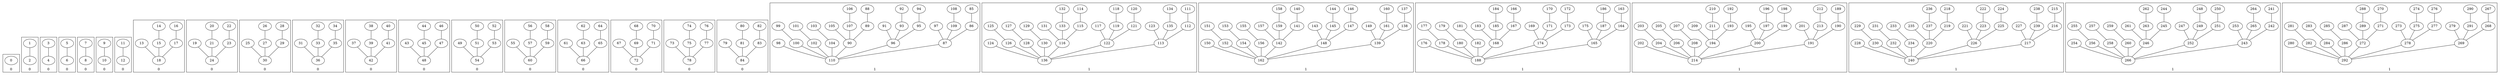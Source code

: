 graph forest_graph{
 rankdir=BT 
subgraph cluster_0{
label = "0"
"0"
;}
subgraph cluster_1{
label = "0"
"1"
"2" -- "1"
;}
subgraph cluster_2{
label = "0"
"3"
"4" -- "3"
;}
subgraph cluster_3{
label = "0"
"5"
"6" -- "5"
;}
subgraph cluster_4{
label = "0"
"7"
"8" -- "7"
;}
subgraph cluster_5{
label = "0"
"9"
"10" -- "9"
;}
subgraph cluster_6{
label = "0"
"11"
"12" -- "11"
;}
subgraph cluster_7{
label = "0"
"13"
"15" -- "14"
"17" -- "16"
"18" -- "13"
"18" -- "15"
"18" -- "17"
;}
subgraph cluster_8{
label = "0"
"19"
"21" -- "20"
"23" -- "22"
"24" -- "19"
"24" -- "21"
"24" -- "23"
;}
subgraph cluster_9{
label = "0"
"25"
"27" -- "26"
"29" -- "28"
"30" -- "25"
"30" -- "27"
"30" -- "29"
;}
subgraph cluster_10{
label = "0"
"31"
"33" -- "32"
"35" -- "34"
"36" -- "31"
"36" -- "33"
"36" -- "35"
;}
subgraph cluster_11{
label = "0"
"37"
"39" -- "38"
"41" -- "40"
"42" -- "37"
"42" -- "39"
"42" -- "41"
;}
subgraph cluster_12{
label = "0"
"43"
"45" -- "44"
"47" -- "46"
"48" -- "43"
"48" -- "45"
"48" -- "47"
;}
subgraph cluster_13{
label = "0"
"49"
"51" -- "50"
"53" -- "52"
"54" -- "49"
"54" -- "51"
"54" -- "53"
;}
subgraph cluster_14{
label = "0"
"55"
"57" -- "56"
"59" -- "58"
"60" -- "55"
"60" -- "57"
"60" -- "59"
;}
subgraph cluster_15{
label = "0"
"61"
"63" -- "62"
"65" -- "64"
"66" -- "61"
"66" -- "63"
"66" -- "65"
;}
subgraph cluster_16{
label = "0"
"67"
"69" -- "68"
"71" -- "70"
"72" -- "67"
"72" -- "69"
"72" -- "71"
;}
subgraph cluster_17{
label = "0"
"73"
"75" -- "74"
"77" -- "76"
"78" -- "73"
"78" -- "75"
"78" -- "77"
;}
subgraph cluster_18{
label = "0"
"79"
"81" -- "80"
"83" -- "82"
"84" -- "79"
"84" -- "81"
"84" -- "83"
;}
subgraph cluster_19{
label = "1"
"98"
"100" -- "99"
"102" -- "101"
"104" -- "103"
"90" -- "105"
"90" -- "107"
"90" -- "89"
"96" -- "91"
"96" -- "93"
"96" -- "95"
"87" -- "97"
"87" -- "109"
"87" -- "86"
"107" -- "106"
"89" -- "88"
"93" -- "92"
"95" -- "94"
"109" -- "108"
"86" -- "85"
"110" -- "98"
"110" -- "100"
"110" -- "102"
"110" -- "104"
"110" -- "90"
"110" -- "96"
"110" -- "87"
;}
subgraph cluster_20{
label = "1"
"124"
"126" -- "125"
"128" -- "127"
"130" -- "129"
"116" -- "131"
"116" -- "133"
"116" -- "115"
"122" -- "117"
"122" -- "119"
"122" -- "121"
"113" -- "123"
"113" -- "135"
"113" -- "112"
"133" -- "132"
"115" -- "114"
"119" -- "118"
"121" -- "120"
"135" -- "134"
"112" -- "111"
"136" -- "124"
"136" -- "126"
"136" -- "128"
"136" -- "130"
"136" -- "116"
"136" -- "122"
"136" -- "113"
;}
subgraph cluster_21{
label = "1"
"150"
"152" -- "151"
"154" -- "153"
"156" -- "155"
"142" -- "157"
"142" -- "159"
"142" -- "141"
"148" -- "143"
"148" -- "145"
"148" -- "147"
"139" -- "149"
"139" -- "161"
"139" -- "138"
"159" -- "158"
"141" -- "140"
"145" -- "144"
"147" -- "146"
"161" -- "160"
"138" -- "137"
"162" -- "150"
"162" -- "152"
"162" -- "154"
"162" -- "156"
"162" -- "142"
"162" -- "148"
"162" -- "139"
;}
subgraph cluster_22{
label = "1"
"176"
"178" -- "177"
"180" -- "179"
"182" -- "181"
"168" -- "183"
"168" -- "185"
"168" -- "167"
"174" -- "169"
"174" -- "171"
"174" -- "173"
"165" -- "175"
"165" -- "187"
"165" -- "164"
"185" -- "184"
"167" -- "166"
"171" -- "170"
"173" -- "172"
"187" -- "186"
"164" -- "163"
"188" -- "176"
"188" -- "178"
"188" -- "180"
"188" -- "182"
"188" -- "168"
"188" -- "174"
"188" -- "165"
;}
subgraph cluster_23{
label = "1"
"202"
"204" -- "203"
"206" -- "205"
"208" -- "207"
"194" -- "209"
"194" -- "211"
"194" -- "193"
"200" -- "195"
"200" -- "197"
"200" -- "199"
"191" -- "201"
"191" -- "213"
"191" -- "190"
"211" -- "210"
"193" -- "192"
"197" -- "196"
"199" -- "198"
"213" -- "212"
"190" -- "189"
"214" -- "202"
"214" -- "204"
"214" -- "206"
"214" -- "208"
"214" -- "194"
"214" -- "200"
"214" -- "191"
;}
subgraph cluster_24{
label = "1"
"228"
"230" -- "229"
"232" -- "231"
"234" -- "233"
"220" -- "235"
"220" -- "237"
"220" -- "219"
"226" -- "221"
"226" -- "223"
"226" -- "225"
"217" -- "227"
"217" -- "239"
"217" -- "216"
"237" -- "236"
"219" -- "218"
"223" -- "222"
"225" -- "224"
"239" -- "238"
"216" -- "215"
"240" -- "228"
"240" -- "230"
"240" -- "232"
"240" -- "234"
"240" -- "220"
"240" -- "226"
"240" -- "217"
;}
subgraph cluster_25{
label = "1"
"254"
"256" -- "255"
"258" -- "257"
"260" -- "259"
"246" -- "261"
"246" -- "263"
"246" -- "245"
"252" -- "247"
"252" -- "249"
"252" -- "251"
"243" -- "253"
"243" -- "265"
"243" -- "242"
"263" -- "262"
"245" -- "244"
"249" -- "248"
"251" -- "250"
"265" -- "264"
"242" -- "241"
"266" -- "254"
"266" -- "256"
"266" -- "258"
"266" -- "260"
"266" -- "246"
"266" -- "252"
"266" -- "243"
;}
subgraph cluster_26{
label = "1"
"280"
"282" -- "281"
"284" -- "283"
"286" -- "285"
"272" -- "287"
"272" -- "289"
"272" -- "271"
"278" -- "273"
"278" -- "275"
"278" -- "277"
"269" -- "279"
"269" -- "291"
"269" -- "268"
"289" -- "288"
"271" -- "270"
"275" -- "274"
"277" -- "276"
"291" -- "290"
"268" -- "267"
"292" -- "280"
"292" -- "282"
"292" -- "284"
"292" -- "286"
"292" -- "272"
"292" -- "278"
"292" -- "269"
;}
}